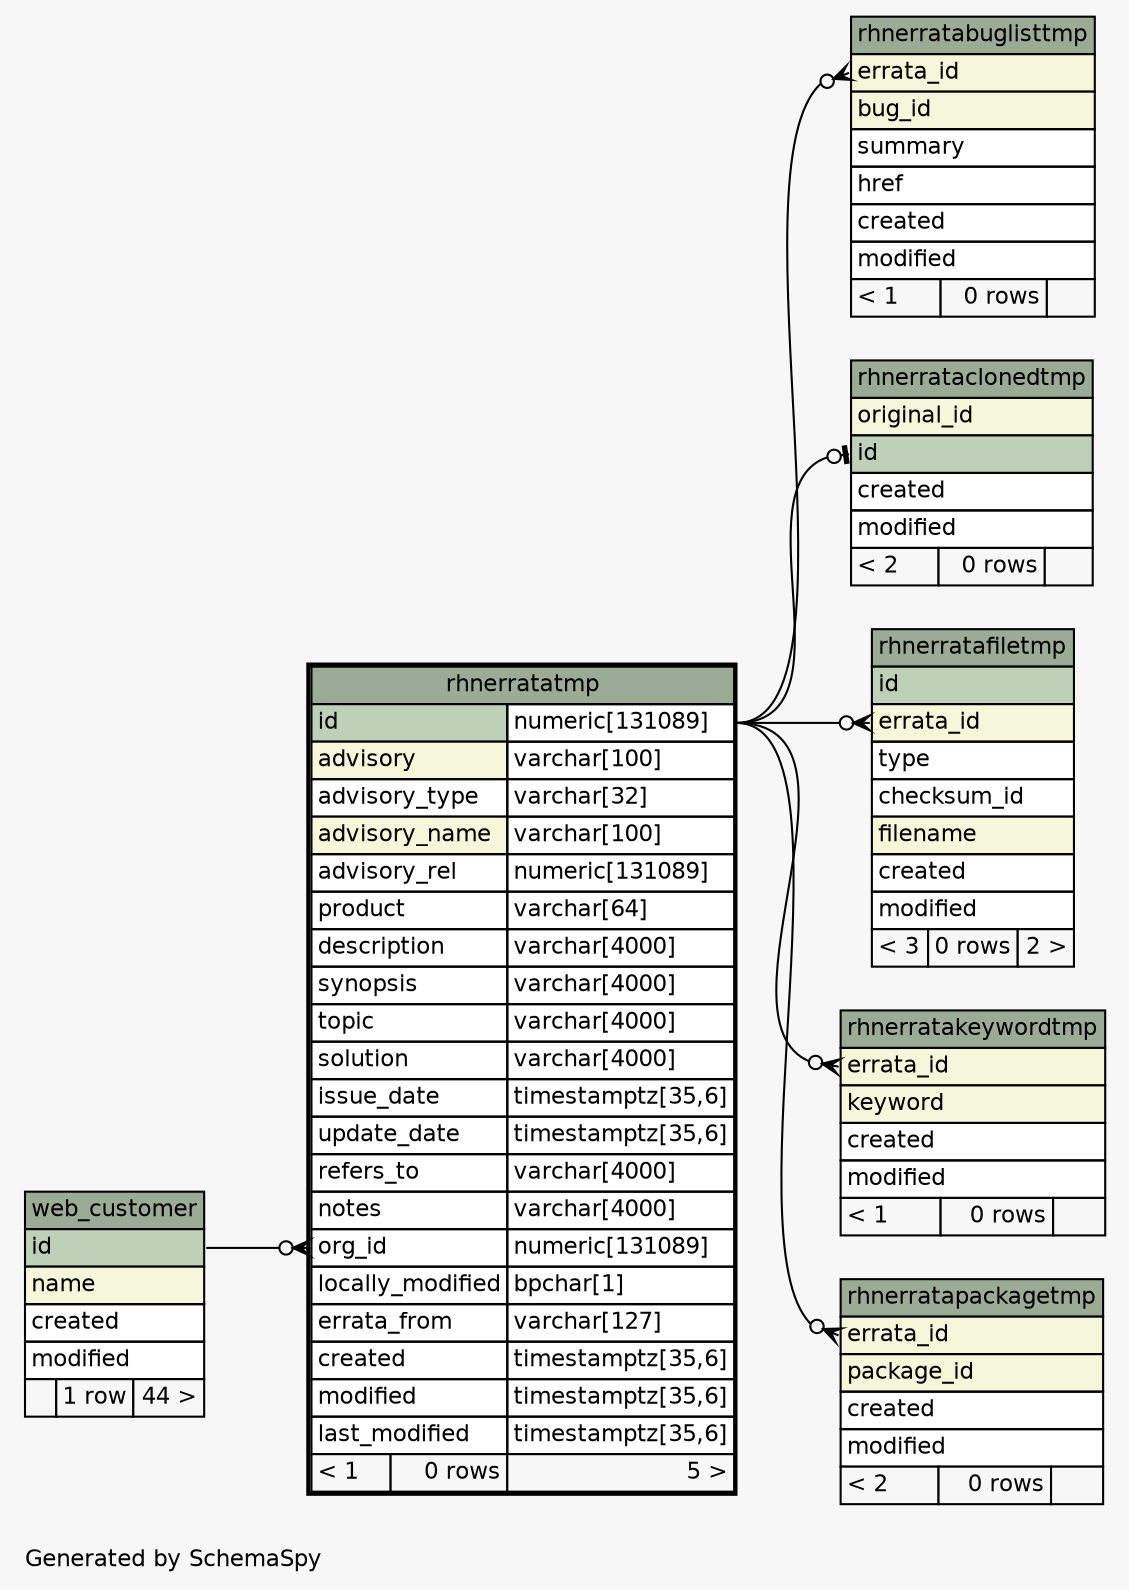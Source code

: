 // dot 2.26.0 on Linux 2.6.32-504.el6.x86_64
// SchemaSpy rev 590
digraph "oneDegreeRelationshipsDiagram" {
  graph [
    rankdir="RL"
    bgcolor="#f7f7f7"
    label="\nGenerated by SchemaSpy"
    labeljust="l"
    nodesep="0.18"
    ranksep="0.46"
    fontname="Helvetica"
    fontsize="11"
  ];
  node [
    fontname="Helvetica"
    fontsize="11"
    shape="plaintext"
  ];
  edge [
    arrowsize="0.8"
  ];
  "rhnerratabuglisttmp":"errata_id":w -> "rhnerratatmp":"id.type":e [arrowhead=none dir=back arrowtail=crowodot];
  "rhnerrataclonedtmp":"id":w -> "rhnerratatmp":"id.type":e [arrowhead=none dir=back arrowtail=teeodot];
  "rhnerratafiletmp":"errata_id":w -> "rhnerratatmp":"id.type":e [arrowhead=none dir=back arrowtail=crowodot];
  "rhnerratakeywordtmp":"errata_id":w -> "rhnerratatmp":"id.type":e [arrowhead=none dir=back arrowtail=crowodot];
  "rhnerratapackagetmp":"errata_id":w -> "rhnerratatmp":"id.type":e [arrowhead=none dir=back arrowtail=crowodot];
  "rhnerratatmp":"org_id":w -> "web_customer":"id":e [arrowhead=none dir=back arrowtail=crowodot];
  "rhnerratabuglisttmp" [
    label=<
    <TABLE BORDER="0" CELLBORDER="1" CELLSPACING="0" BGCOLOR="#ffffff">
      <TR><TD COLSPAN="3" BGCOLOR="#9bab96" ALIGN="CENTER">rhnerratabuglisttmp</TD></TR>
      <TR><TD PORT="errata_id" COLSPAN="3" BGCOLOR="#f4f7da" ALIGN="LEFT">errata_id</TD></TR>
      <TR><TD PORT="bug_id" COLSPAN="3" BGCOLOR="#f4f7da" ALIGN="LEFT">bug_id</TD></TR>
      <TR><TD PORT="summary" COLSPAN="3" ALIGN="LEFT">summary</TD></TR>
      <TR><TD PORT="href" COLSPAN="3" ALIGN="LEFT">href</TD></TR>
      <TR><TD PORT="created" COLSPAN="3" ALIGN="LEFT">created</TD></TR>
      <TR><TD PORT="modified" COLSPAN="3" ALIGN="LEFT">modified</TD></TR>
      <TR><TD ALIGN="LEFT" BGCOLOR="#f7f7f7">&lt; 1</TD><TD ALIGN="RIGHT" BGCOLOR="#f7f7f7">0 rows</TD><TD ALIGN="RIGHT" BGCOLOR="#f7f7f7">  </TD></TR>
    </TABLE>>
    URL="rhnerratabuglisttmp.html"
    tooltip="rhnerratabuglisttmp"
  ];
  "rhnerrataclonedtmp" [
    label=<
    <TABLE BORDER="0" CELLBORDER="1" CELLSPACING="0" BGCOLOR="#ffffff">
      <TR><TD COLSPAN="3" BGCOLOR="#9bab96" ALIGN="CENTER">rhnerrataclonedtmp</TD></TR>
      <TR><TD PORT="original_id" COLSPAN="3" BGCOLOR="#f4f7da" ALIGN="LEFT">original_id</TD></TR>
      <TR><TD PORT="id" COLSPAN="3" BGCOLOR="#bed1b8" ALIGN="LEFT">id</TD></TR>
      <TR><TD PORT="created" COLSPAN="3" ALIGN="LEFT">created</TD></TR>
      <TR><TD PORT="modified" COLSPAN="3" ALIGN="LEFT">modified</TD></TR>
      <TR><TD ALIGN="LEFT" BGCOLOR="#f7f7f7">&lt; 2</TD><TD ALIGN="RIGHT" BGCOLOR="#f7f7f7">0 rows</TD><TD ALIGN="RIGHT" BGCOLOR="#f7f7f7">  </TD></TR>
    </TABLE>>
    URL="rhnerrataclonedtmp.html"
    tooltip="rhnerrataclonedtmp"
  ];
  "rhnerratafiletmp" [
    label=<
    <TABLE BORDER="0" CELLBORDER="1" CELLSPACING="0" BGCOLOR="#ffffff">
      <TR><TD COLSPAN="3" BGCOLOR="#9bab96" ALIGN="CENTER">rhnerratafiletmp</TD></TR>
      <TR><TD PORT="id" COLSPAN="3" BGCOLOR="#bed1b8" ALIGN="LEFT">id</TD></TR>
      <TR><TD PORT="errata_id" COLSPAN="3" BGCOLOR="#f4f7da" ALIGN="LEFT">errata_id</TD></TR>
      <TR><TD PORT="type" COLSPAN="3" ALIGN="LEFT">type</TD></TR>
      <TR><TD PORT="checksum_id" COLSPAN="3" ALIGN="LEFT">checksum_id</TD></TR>
      <TR><TD PORT="filename" COLSPAN="3" BGCOLOR="#f4f7da" ALIGN="LEFT">filename</TD></TR>
      <TR><TD PORT="created" COLSPAN="3" ALIGN="LEFT">created</TD></TR>
      <TR><TD PORT="modified" COLSPAN="3" ALIGN="LEFT">modified</TD></TR>
      <TR><TD ALIGN="LEFT" BGCOLOR="#f7f7f7">&lt; 3</TD><TD ALIGN="RIGHT" BGCOLOR="#f7f7f7">0 rows</TD><TD ALIGN="RIGHT" BGCOLOR="#f7f7f7">2 &gt;</TD></TR>
    </TABLE>>
    URL="rhnerratafiletmp.html"
    tooltip="rhnerratafiletmp"
  ];
  "rhnerratakeywordtmp" [
    label=<
    <TABLE BORDER="0" CELLBORDER="1" CELLSPACING="0" BGCOLOR="#ffffff">
      <TR><TD COLSPAN="3" BGCOLOR="#9bab96" ALIGN="CENTER">rhnerratakeywordtmp</TD></TR>
      <TR><TD PORT="errata_id" COLSPAN="3" BGCOLOR="#f4f7da" ALIGN="LEFT">errata_id</TD></TR>
      <TR><TD PORT="keyword" COLSPAN="3" BGCOLOR="#f4f7da" ALIGN="LEFT">keyword</TD></TR>
      <TR><TD PORT="created" COLSPAN="3" ALIGN="LEFT">created</TD></TR>
      <TR><TD PORT="modified" COLSPAN="3" ALIGN="LEFT">modified</TD></TR>
      <TR><TD ALIGN="LEFT" BGCOLOR="#f7f7f7">&lt; 1</TD><TD ALIGN="RIGHT" BGCOLOR="#f7f7f7">0 rows</TD><TD ALIGN="RIGHT" BGCOLOR="#f7f7f7">  </TD></TR>
    </TABLE>>
    URL="rhnerratakeywordtmp.html"
    tooltip="rhnerratakeywordtmp"
  ];
  "rhnerratapackagetmp" [
    label=<
    <TABLE BORDER="0" CELLBORDER="1" CELLSPACING="0" BGCOLOR="#ffffff">
      <TR><TD COLSPAN="3" BGCOLOR="#9bab96" ALIGN="CENTER">rhnerratapackagetmp</TD></TR>
      <TR><TD PORT="errata_id" COLSPAN="3" BGCOLOR="#f4f7da" ALIGN="LEFT">errata_id</TD></TR>
      <TR><TD PORT="package_id" COLSPAN="3" BGCOLOR="#f4f7da" ALIGN="LEFT">package_id</TD></TR>
      <TR><TD PORT="created" COLSPAN="3" ALIGN="LEFT">created</TD></TR>
      <TR><TD PORT="modified" COLSPAN="3" ALIGN="LEFT">modified</TD></TR>
      <TR><TD ALIGN="LEFT" BGCOLOR="#f7f7f7">&lt; 2</TD><TD ALIGN="RIGHT" BGCOLOR="#f7f7f7">0 rows</TD><TD ALIGN="RIGHT" BGCOLOR="#f7f7f7">  </TD></TR>
    </TABLE>>
    URL="rhnerratapackagetmp.html"
    tooltip="rhnerratapackagetmp"
  ];
  "rhnerratatmp" [
    label=<
    <TABLE BORDER="2" CELLBORDER="1" CELLSPACING="0" BGCOLOR="#ffffff">
      <TR><TD COLSPAN="3" BGCOLOR="#9bab96" ALIGN="CENTER">rhnerratatmp</TD></TR>
      <TR><TD PORT="id" COLSPAN="2" BGCOLOR="#bed1b8" ALIGN="LEFT">id</TD><TD PORT="id.type" ALIGN="LEFT">numeric[131089]</TD></TR>
      <TR><TD PORT="advisory" COLSPAN="2" BGCOLOR="#f4f7da" ALIGN="LEFT">advisory</TD><TD PORT="advisory.type" ALIGN="LEFT">varchar[100]</TD></TR>
      <TR><TD PORT="advisory_type" COLSPAN="2" ALIGN="LEFT">advisory_type</TD><TD PORT="advisory_type.type" ALIGN="LEFT">varchar[32]</TD></TR>
      <TR><TD PORT="advisory_name" COLSPAN="2" BGCOLOR="#f4f7da" ALIGN="LEFT">advisory_name</TD><TD PORT="advisory_name.type" ALIGN="LEFT">varchar[100]</TD></TR>
      <TR><TD PORT="advisory_rel" COLSPAN="2" ALIGN="LEFT">advisory_rel</TD><TD PORT="advisory_rel.type" ALIGN="LEFT">numeric[131089]</TD></TR>
      <TR><TD PORT="product" COLSPAN="2" ALIGN="LEFT">product</TD><TD PORT="product.type" ALIGN="LEFT">varchar[64]</TD></TR>
      <TR><TD PORT="description" COLSPAN="2" ALIGN="LEFT">description</TD><TD PORT="description.type" ALIGN="LEFT">varchar[4000]</TD></TR>
      <TR><TD PORT="synopsis" COLSPAN="2" ALIGN="LEFT">synopsis</TD><TD PORT="synopsis.type" ALIGN="LEFT">varchar[4000]</TD></TR>
      <TR><TD PORT="topic" COLSPAN="2" ALIGN="LEFT">topic</TD><TD PORT="topic.type" ALIGN="LEFT">varchar[4000]</TD></TR>
      <TR><TD PORT="solution" COLSPAN="2" ALIGN="LEFT">solution</TD><TD PORT="solution.type" ALIGN="LEFT">varchar[4000]</TD></TR>
      <TR><TD PORT="issue_date" COLSPAN="2" ALIGN="LEFT">issue_date</TD><TD PORT="issue_date.type" ALIGN="LEFT">timestamptz[35,6]</TD></TR>
      <TR><TD PORT="update_date" COLSPAN="2" ALIGN="LEFT">update_date</TD><TD PORT="update_date.type" ALIGN="LEFT">timestamptz[35,6]</TD></TR>
      <TR><TD PORT="refers_to" COLSPAN="2" ALIGN="LEFT">refers_to</TD><TD PORT="refers_to.type" ALIGN="LEFT">varchar[4000]</TD></TR>
      <TR><TD PORT="notes" COLSPAN="2" ALIGN="LEFT">notes</TD><TD PORT="notes.type" ALIGN="LEFT">varchar[4000]</TD></TR>
      <TR><TD PORT="org_id" COLSPAN="2" ALIGN="LEFT">org_id</TD><TD PORT="org_id.type" ALIGN="LEFT">numeric[131089]</TD></TR>
      <TR><TD PORT="locally_modified" COLSPAN="2" ALIGN="LEFT">locally_modified</TD><TD PORT="locally_modified.type" ALIGN="LEFT">bpchar[1]</TD></TR>
      <TR><TD PORT="errata_from" COLSPAN="2" ALIGN="LEFT">errata_from</TD><TD PORT="errata_from.type" ALIGN="LEFT">varchar[127]</TD></TR>
      <TR><TD PORT="created" COLSPAN="2" ALIGN="LEFT">created</TD><TD PORT="created.type" ALIGN="LEFT">timestamptz[35,6]</TD></TR>
      <TR><TD PORT="modified" COLSPAN="2" ALIGN="LEFT">modified</TD><TD PORT="modified.type" ALIGN="LEFT">timestamptz[35,6]</TD></TR>
      <TR><TD PORT="last_modified" COLSPAN="2" ALIGN="LEFT">last_modified</TD><TD PORT="last_modified.type" ALIGN="LEFT">timestamptz[35,6]</TD></TR>
      <TR><TD ALIGN="LEFT" BGCOLOR="#f7f7f7">&lt; 1</TD><TD ALIGN="RIGHT" BGCOLOR="#f7f7f7">0 rows</TD><TD ALIGN="RIGHT" BGCOLOR="#f7f7f7">5 &gt;</TD></TR>
    </TABLE>>
    URL="rhnerratatmp.html"
    tooltip="rhnerratatmp"
  ];
  "web_customer" [
    label=<
    <TABLE BORDER="0" CELLBORDER="1" CELLSPACING="0" BGCOLOR="#ffffff">
      <TR><TD COLSPAN="3" BGCOLOR="#9bab96" ALIGN="CENTER">web_customer</TD></TR>
      <TR><TD PORT="id" COLSPAN="3" BGCOLOR="#bed1b8" ALIGN="LEFT">id</TD></TR>
      <TR><TD PORT="name" COLSPAN="3" BGCOLOR="#f4f7da" ALIGN="LEFT">name</TD></TR>
      <TR><TD PORT="created" COLSPAN="3" ALIGN="LEFT">created</TD></TR>
      <TR><TD PORT="modified" COLSPAN="3" ALIGN="LEFT">modified</TD></TR>
      <TR><TD ALIGN="LEFT" BGCOLOR="#f7f7f7">  </TD><TD ALIGN="RIGHT" BGCOLOR="#f7f7f7">1 row</TD><TD ALIGN="RIGHT" BGCOLOR="#f7f7f7">44 &gt;</TD></TR>
    </TABLE>>
    URL="web_customer.html"
    tooltip="web_customer"
  ];
}
